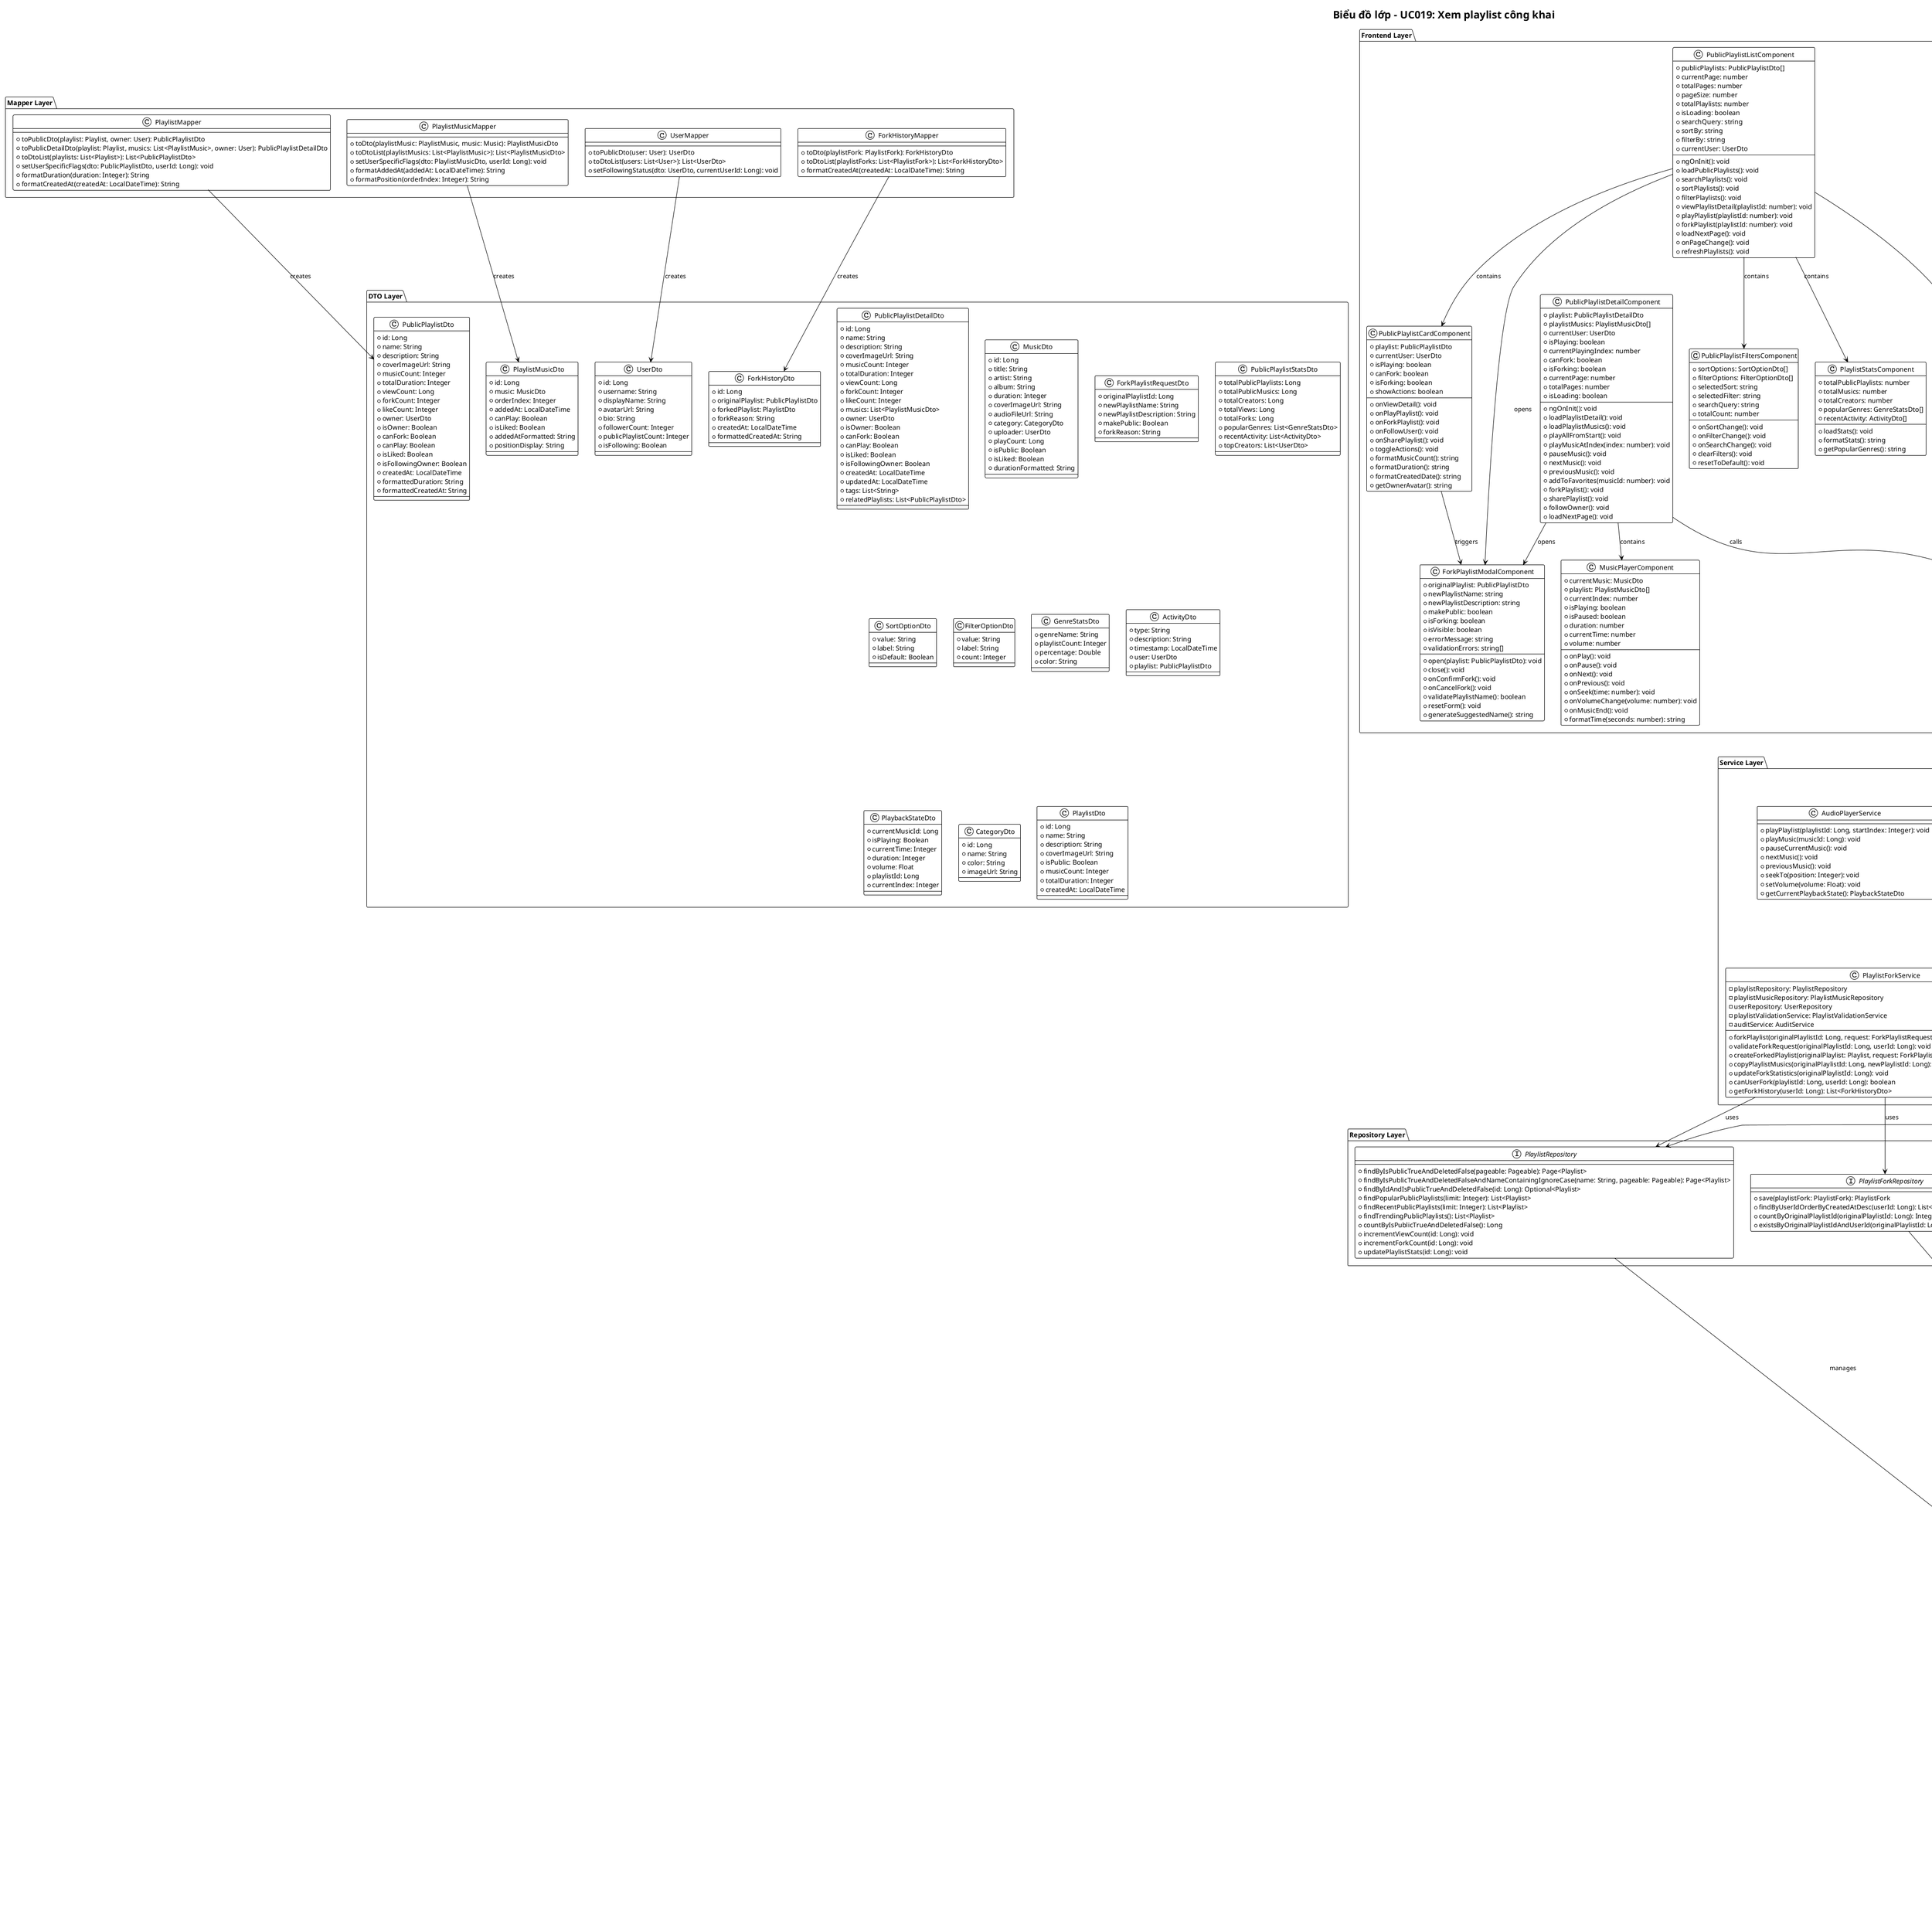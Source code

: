 @startuml UC019-Class-Diagram-Xem-Playlist-Cong-Khai
!theme plain

title Biểu đồ lớp - UC019: Xem playlist công khai

package "Frontend Layer" {
    class PublicPlaylistListComponent {
        +publicPlaylists: PublicPlaylistDto[]
        +currentPage: number
        +totalPages: number
        +pageSize: number
        +totalPlaylists: number
        +isLoading: boolean
        +searchQuery: string
        +sortBy: string
        +filterBy: string
        +currentUser: UserDto
        +ngOnInit(): void
        +loadPublicPlaylists(): void
        +searchPlaylists(): void
        +sortPlaylists(): void
        +filterPlaylists(): void
        +viewPlaylistDetail(playlistId: number): void
        +playPlaylist(playlistId: number): void
        +forkPlaylist(playlistId: number): void
        +loadNextPage(): void
        +onPageChange(): void
        +refreshPlaylists(): void
    }

    class PublicPlaylistCardComponent {
        +playlist: PublicPlaylistDto
        +currentUser: UserDto
        +isPlaying: boolean
        +canFork: boolean
        +isForking: boolean
        +showActions: boolean
        +onViewDetail(): void
        +onPlayPlaylist(): void
        +onForkPlaylist(): void
        +onFollowUser(): void
        +onSharePlaylist(): void
        +toggleActions(): void
        +formatMusicCount(): string
        +formatDuration(): string
        +formatCreatedDate(): string
        +getOwnerAvatar(): string
    }

    class PublicPlaylistDetailComponent {
        +playlist: PublicPlaylistDetailDto
        +playlistMusics: PlaylistMusicDto[]
        +currentUser: UserDto
        +isPlaying: boolean
        +currentPlayingIndex: number
        +canFork: boolean
        +isForking: boolean
        +currentPage: number
        +totalPages: number
        +isLoading: boolean
        +ngOnInit(): void
        +loadPlaylistDetail(): void
        +loadPlaylistMusics(): void
        +playAllFromStart(): void
        +playMusicAtIndex(index: number): void
        +pauseMusic(): void
        +nextMusic(): void
        +previousMusic(): void
        +addToFavorites(musicId: number): void
        +forkPlaylist(): void
        +sharePlaylist(): void
        +followOwner(): void
        +loadNextPage(): void
    }

    class ForkPlaylistModalComponent {
        +originalPlaylist: PublicPlaylistDto
        +newPlaylistName: string
        +newPlaylistDescription: string
        +makePublic: boolean
        +isForking: boolean
        +isVisible: boolean
        +errorMessage: string
        +validationErrors: string[]
        +open(playlist: PublicPlaylistDto): void
        +close(): void
        +onConfirmFork(): void
        +onCancelFork(): void
        +validatePlaylistName(): boolean
        +resetForm(): void
        +generateSuggestedName(): string
    }

    class PublicPlaylistFiltersComponent {
        +sortOptions: SortOptionDto[]
        +filterOptions: FilterOptionDto[]
        +selectedSort: string
        +selectedFilter: string
        +searchQuery: string
        +totalCount: number
        +onSortChange(): void
        +onFilterChange(): void
        +onSearchChange(): void
        +clearFilters(): void
        +resetToDefault(): void
    }

    class PlaylistStatsComponent {
        +totalPublicPlaylists: number
        +totalMusics: number
        +totalCreators: number
        +popularGenres: GenreStatsDto[]
        +recentActivity: ActivityDto[]
        +loadStats(): void
        +formatStats(): string
        +getPopularGenres(): string
    }

    class MusicPlayerComponent {
        +currentMusic: MusicDto
        +playlist: PlaylistMusicDto[]
        +currentIndex: number
        +isPlaying: boolean
        +isPaused: boolean
        +duration: number
        +currentTime: number
        +volume: number
        +onPlay(): void
        +onPause(): void
        +onNext(): void
        +onPrevious(): void
        +onSeek(time: number): void
        +onVolumeChange(volume: number): void
        +onMusicEnd(): void
        +formatTime(seconds: number): string
    }
}

package "Backend Controller Layer" {
    class PublicPlaylistController {
        -publicPlaylistService: PublicPlaylistService
        +getPublicPlaylists(pageable: Pageable, sortBy: String, filterBy: String): ResponseEntity<Page<PublicPlaylistDto>>
        +searchPublicPlaylists(query: String, pageable: Pageable): ResponseEntity<Page<PublicPlaylistDto>>
        +getPublicPlaylistDetail(playlistId: Long): ResponseEntity<PublicPlaylistDetailDto>
        +getPublicPlaylistMusics(playlistId: Long, pageable: Pageable): ResponseEntity<Page<PlaylistMusicDto>>
        +forkPlaylist(playlistId: Long, request: ForkPlaylistRequestDto): ResponseEntity<PlaylistDto>
        +getPublicPlaylistStats(): ResponseEntity<PublicPlaylistStatsDto>
        +getPopularPublicPlaylists(): ResponseEntity<List<PublicPlaylistDto>>
        +getRecentPublicPlaylists(): ResponseEntity<List<PublicPlaylistDto>>
    }
}

package "Service Layer" {
    class PublicPlaylistService {
        -playlistRepository: PlaylistRepository
        -playlistMusicRepository: PlaylistMusicRepository
        -userRepository: UserRepository
        -playlistValidationService: PlaylistValidationService
        -playlistForkService: PlaylistForkService
        -playlistStatsService: PlaylistStatsService
        -playlistMapper: PlaylistMapper
        +getPublicPlaylists(pageable: Pageable, sortBy: String, filterBy: String): Page<PublicPlaylistDto>
        +searchPublicPlaylists(query: String, pageable: Pageable): Page<PublicPlaylistDto>
        +getPublicPlaylistDetail(playlistId: Long, userId: Long): PublicPlaylistDetailDto
        +getPublicPlaylistMusics(playlistId: Long, pageable: Pageable): Page<PlaylistMusicDto>
        +canUserForkPlaylist(playlistId: Long, userId: Long): boolean
        +validatePublicPlaylistAccess(playlistId: Long): void
        +getPlaylistOwnerInfo(playlistId: Long): UserDto
        +incrementPlaylistViewCount(playlistId: Long): void
    }

    class PlaylistForkService {
        -playlistRepository: PlaylistRepository
        -playlistMusicRepository: PlaylistMusicRepository
        -userRepository: UserRepository
        -playlistValidationService: PlaylistValidationService
        -auditService: AuditService
        +forkPlaylist(originalPlaylistId: Long, request: ForkPlaylistRequestDto, userId: Long): PlaylistDto
        +validateForkRequest(originalPlaylistId: Long, userId: Long): void
        +createForkedPlaylist(originalPlaylist: Playlist, request: ForkPlaylistRequestDto, userId: Long): Playlist
        +copyPlaylistMusics(originalPlaylistId: Long, newPlaylistId: Long): void
        +updateForkStatistics(originalPlaylistId: Long): void
        +canUserFork(playlistId: Long, userId: Long): boolean
        +getForkHistory(userId: Long): List<ForkHistoryDto>
    }

    class PlaylistValidationService {
        +validatePlaylistIsPublic(playlistId: Long): void
        +validatePlaylistExists(playlistId: Long): void
        +validateUserCanAccessPlaylist(playlistId: Long, userId: Long): void
        +validateForkPermissions(playlistId: Long, userId: Long): void
        +validateForkRequestData(request: ForkPlaylistRequestDto): List<String>
        +validatePlaylistNotEmpty(playlistId: Long): void
        +checkForkNameAvailability(playlistName: String, userId: Long): boolean
    }

    class PlaylistStatsService {
        -playlistRepository: PlaylistRepository
        -playlistMusicRepository: PlaylistMusicRepository
        -userRepository: UserRepository
        +getPublicPlaylistStats(): PublicPlaylistStatsDto
        +getPopularPlaylists(limit: Integer): List<PublicPlaylistDto>
        +getRecentPlaylists(limit: Integer): List<PublicPlaylistDto>
        +getTrendingPlaylists(): List<PublicPlaylistDto>
        +updatePlaylistViewCount(playlistId: Long): void
        +updatePlaylistForkCount(playlistId: Long): void
        +getGenreDistribution(): List<GenreStatsDto>
        +getPlaylistActivity(): List<ActivityDto>
    }

    class UserService {
        +getUserPublicInfo(userId: Long): UserDto
        +followUser(followerId: Long, followeeId: Long): void
        +unfollowUser(followerId: Long, followeeId: Long): void
        +isUserFollowing(followerId: Long, followeeId: Long): boolean
        +getUserFollowerCount(userId: Long): Integer
        +getUserFollowingCount(userId: Long): Integer
    }

    class AudioPlayerService {
        +playPlaylist(playlistId: Long, startIndex: Integer): void
        +playMusic(musicId: Long): void
        +pauseCurrentMusic(): void
        +nextMusic(): void
        +previousMusic(): void
        +seekTo(position: Integer): void
        +setVolume(volume: Float): void
        +getCurrentPlaybackState(): PlaybackStateDto
    }
}

package "Repository Layer" {
    interface PlaylistRepository {
        +findByIsPublicTrueAndDeletedFalse(pageable: Pageable): Page<Playlist>
        +findByIsPublicTrueAndDeletedFalseAndNameContainingIgnoreCase(name: String, pageable: Pageable): Page<Playlist>
        +findByIdAndIsPublicTrueAndDeletedFalse(id: Long): Optional<Playlist>
        +findPopularPublicPlaylists(limit: Integer): List<Playlist>
        +findRecentPublicPlaylists(limit: Integer): List<Playlist>
        +findTrendingPublicPlaylists(): List<Playlist>
        +countByIsPublicTrueAndDeletedFalse(): Long
        +incrementViewCount(id: Long): void
        +incrementForkCount(id: Long): void
        +updatePlaylistStats(id: Long): void
    }

    interface PlaylistMusicRepository {
        +findByPlaylistIdOrderByOrderIndex(playlistId: Long, pageable: Pageable): Page<PlaylistMusic>
        +findByPlaylistIdOrderByOrderIndex(playlistId: Long): List<PlaylistMusic>
        +countByPlaylistId(playlistId: Long): Integer
        +sumDurationByPlaylistId(playlistId: Long): Integer
        +bulkInsertPlaylistMusics(playlistMusics: List<PlaylistMusic>): void
    }

    interface UserRepository {
        +findByIdAndActiveTrueAndDeletedFalse(id: Long): Optional<User>
        +findActivePublicPlaylistCreators(): List<User>
        +countPublicPlaylistsByUserId(userId: Long): Integer
    }

    interface UserFollowRepository {
        +findByFollowerIdAndFolloweeId(followerId: Long, followeeId: Long): Optional<UserFollow>
        +countByFolloweeId(followeeId: Long): Integer
        +countByFollowerId(followerId: Long): Integer
        +save(userFollow: UserFollow): UserFollow
        +deleteByFollowerIdAndFolloweeId(followerId: Long, followeeId: Long): void
    }

    interface PlaylistForkRepository {
        +save(playlistFork: PlaylistFork): PlaylistFork
        +findByUserIdOrderByCreatedAtDesc(userId: Long): List<PlaylistFork>
        +countByOriginalPlaylistId(originalPlaylistId: Long): Integer
        +existsByOriginalPlaylistIdAndUserId(originalPlaylistId: Long, userId: Long): boolean
    }
}

package "Entity Layer" {
    class Playlist {
        -id: Long
        -name: String
        -description: String
        -coverImageUrl: String
        -isPublic: Boolean
        -userId: Long
        -musicCount: Integer
        -totalDuration: Integer
        -viewCount: Long
        -forkCount: Integer
        -likeCount: Integer
        -deleted: Boolean
        -createdAt: LocalDateTime
        -updatedAt: LocalDateTime
        +getId(): Long
        +getName(): String
        +getUserId(): Long
        +isPublic(): Boolean
        +getViewCount(): Long
        +getForkCount(): Integer
        +incrementViewCount(): void
        +incrementForkCount(): void
        +isAccessibleBy(userId: Long): boolean
    }

    class PlaylistMusic {
        -id: Long
        -playlistId: Long
        -musicId: Long
        -orderIndex: Integer
        -addedAt: LocalDateTime
        +getId(): Long
        +getPlaylistId(): Long
        +getMusicId(): Long
        +getOrderIndex(): Integer
        +belongsToPlaylist(playlistId: Long): boolean
    }

    class Music {
        -id: Long
        -title: String
        -artist: String
        -album: String
        -duration: Integer
        -coverImageUrl: String
        -audioFileUrl: String
        -categoryId: Long
        -userId: Long
        -isPublic: Boolean
        -playCount: Long
        -deleted: Boolean
        +getId(): Long
        +getTitle(): String
        +getArtist(): String
        +getDuration(): Integer
        +isPublic(): Boolean
        +getPlayCount(): Long
        +incrementPlayCount(): void
    }

    class User {
        -id: Long
        -username: String
        -email: String
        -displayName: String
        -avatarUrl: String
        -bio: String
        -role: UserRole
        -followerCount: Integer
        -followingCount: Integer
        -publicPlaylistCount: Integer
        -active: Boolean
        +getId(): Long
        +getUsername(): String
        +getDisplayName(): String
        +getAvatarUrl(): String
        +getBio(): String
        +getFollowerCount(): Integer
        +getPublicPlaylistCount(): Integer
        +isActive(): Boolean
    }

    class Category {
        -id: Long
        -name: String
        -color: String
        -imageUrl: String
        -active: Boolean
        +getId(): Long
        +getName(): String
        +getColor(): String
        +getImageUrl(): String
        +isActive(): Boolean
    }

    class UserFollow {
        -id: Long
        -followerId: Long
        -followeeId: Long
        -createdAt: LocalDateTime
        +getId(): Long
        +getFollowerId(): Long
        +getFolloweeId(): Long
        +getCreatedAt(): LocalDateTime
    }

    class PlaylistFork {
        -id: Long
        -originalPlaylistId: Long
        -forkedPlaylistId: Long
        -userId: Long
        -forkReason: String
        -createdAt: LocalDateTime
        +getId(): Long
        +getOriginalPlaylistId(): Long
        +getForkedPlaylistId(): Long
        +getUserId(): Long
        +getForkReason(): String
    }
}

package "DTO Layer" {
    class PublicPlaylistDto {
        +id: Long
        +name: String
        +description: String
        +coverImageUrl: String
        +musicCount: Integer
        +totalDuration: Integer
        +viewCount: Long
        +forkCount: Integer
        +likeCount: Integer
        +owner: UserDto
        +isOwner: Boolean
        +canFork: Boolean
        +canPlay: Boolean
        +isLiked: Boolean
        +isFollowingOwner: Boolean
        +createdAt: LocalDateTime
        +formattedDuration: String
        +formattedCreatedAt: String
    }

    class PublicPlaylistDetailDto {
        +id: Long
        +name: String
        +description: String
        +coverImageUrl: String
        +musicCount: Integer
        +totalDuration: Integer
        +viewCount: Long
        +forkCount: Integer
        +likeCount: Integer
        +musics: List<PlaylistMusicDto>
        +owner: UserDto
        +isOwner: Boolean
        +canFork: Boolean
        +canPlay: Boolean
        +isLiked: Boolean
        +isFollowingOwner: Boolean
        +createdAt: LocalDateTime
        +updatedAt: LocalDateTime
        +tags: List<String>
        +relatedPlaylists: List<PublicPlaylistDto>
    }

    class PlaylistMusicDto {
        +id: Long
        +music: MusicDto
        +orderIndex: Integer
        +addedAt: LocalDateTime
        +canPlay: Boolean
        +isLiked: Boolean
        +addedAtFormatted: String
        +positionDisplay: String
    }

    class MusicDto {
        +id: Long
        +title: String
        +artist: String
        +album: String
        +duration: Integer
        +coverImageUrl: String
        +audioFileUrl: String
        +category: CategoryDto
        +uploader: UserDto
        +playCount: Long
        +isPublic: Boolean
        +isLiked: Boolean
        +durationFormatted: String
    }

    class ForkPlaylistRequestDto {
        +originalPlaylistId: Long
        +newPlaylistName: String
        +newPlaylistDescription: String
        +makePublic: Boolean
        +forkReason: String
    }

    class PublicPlaylistStatsDto {
        +totalPublicPlaylists: Long
        +totalPublicMusics: Long
        +totalCreators: Long
        +totalViews: Long
        +totalForks: Long
        +popularGenres: List<GenreStatsDto>
        +recentActivity: List<ActivityDto>
        +topCreators: List<UserDto>
    }

    class ForkHistoryDto {
        +id: Long
        +originalPlaylist: PublicPlaylistDto
        +forkedPlaylist: PlaylistDto
        +forkReason: String
        +createdAt: LocalDateTime
        +formattedCreatedAt: String
    }

    class SortOptionDto {
        +value: String
        +label: String
        +isDefault: Boolean
    }

    class FilterOptionDto {
        +value: String
        +label: String
        +count: Integer
    }

    class GenreStatsDto {
        +genreName: String
        +playlistCount: Integer
        +percentage: Double
        +color: String
    }

    class ActivityDto {
        +type: String
        +description: String
        +timestamp: LocalDateTime
        +user: UserDto
        +playlist: PublicPlaylistDto
    }

    class PlaybackStateDto {
        +currentMusicId: Long
        +isPlaying: Boolean
        +currentTime: Integer
        +duration: Integer
        +volume: Float
        +playlistId: Long
        +currentIndex: Integer
    }

    class UserDto {
        +id: Long
        +username: String
        +displayName: String
        +avatarUrl: String
        +bio: String
        +followerCount: Integer
        +publicPlaylistCount: Integer
        +isFollowing: Boolean
    }

    class CategoryDto {
        +id: Long
        +name: String
        +color: String
        +imageUrl: String
    }

    class PlaylistDto {
        +id: Long
        +name: String
        +description: String
        +coverImageUrl: String
        +isPublic: Boolean
        +musicCount: Integer
        +totalDuration: Integer
        +createdAt: LocalDateTime
    }
}

package "Mapper Layer" {
    class PlaylistMapper {
        +toPublicDto(playlist: Playlist, owner: User): PublicPlaylistDto
        +toPublicDetailDto(playlist: Playlist, musics: List<PlaylistMusic>, owner: User): PublicPlaylistDetailDto
        +toDtoList(playlists: List<Playlist>): List<PublicPlaylistDto>
        +setUserSpecificFlags(dto: PublicPlaylistDto, userId: Long): void
        +formatDuration(duration: Integer): String
        +formatCreatedAt(createdAt: LocalDateTime): String
    }

    class PlaylistMusicMapper {
        +toDto(playlistMusic: PlaylistMusic, music: Music): PlaylistMusicDto
        +toDtoList(playlistMusics: List<PlaylistMusic>): List<PlaylistMusicDto>
        +setUserSpecificFlags(dto: PlaylistMusicDto, userId: Long): void
        +formatAddedAt(addedAt: LocalDateTime): String
        +formatPosition(orderIndex: Integer): String
    }

    class UserMapper {
        +toPublicDto(user: User): UserDto
        +toDtoList(users: List<User>): List<UserDto>
        +setFollowingStatus(dto: UserDto, currentUserId: Long): void
    }

    class ForkHistoryMapper {
        +toDto(playlistFork: PlaylistFork): ForkHistoryDto
        +toDtoList(playlistForks: List<PlaylistFork>): List<ForkHistoryDto>
        +formatCreatedAt(createdAt: LocalDateTime): String
    }
}

' Relationships
PublicPlaylistListComponent --> PublicPlaylistCardComponent : contains
PublicPlaylistListComponent --> PublicPlaylistFiltersComponent : contains
PublicPlaylistListComponent --> PlaylistStatsComponent : contains
PublicPlaylistListComponent --> ForkPlaylistModalComponent : opens

PublicPlaylistDetailComponent --> MusicPlayerComponent : contains
PublicPlaylistDetailComponent --> ForkPlaylistModalComponent : opens

PublicPlaylistCardComponent --> ForkPlaylistModalComponent : triggers

PublicPlaylistListComponent --> PublicPlaylistController : calls
PublicPlaylistDetailComponent --> PublicPlaylistController : calls

PublicPlaylistController --> PublicPlaylistService : uses

PublicPlaylistService --> PlaylistRepository : uses
PublicPlaylistService --> PlaylistMusicRepository : uses
PublicPlaylistService --> UserRepository : uses
PublicPlaylistService --> PlaylistValidationService : uses
PublicPlaylistService --> PlaylistForkService : uses
PublicPlaylistService --> PlaylistStatsService : uses

PlaylistForkService --> PlaylistRepository : uses
PlaylistForkService --> PlaylistMusicRepository : uses
PlaylistForkService --> PlaylistForkRepository : uses
PlaylistForkService --> UserRepository : uses

PlaylistStatsService --> UserFollowRepository : uses

UserService --> UserFollowRepository : uses

PlaylistRepository --> Playlist : manages
PlaylistMusicRepository --> PlaylistMusic : manages
UserRepository --> User : manages
UserFollowRepository --> UserFollow : manages
PlaylistForkRepository --> PlaylistFork : manages

Playlist --> User : belongs to
PlaylistMusic --> Playlist : belongs to
PlaylistMusic --> Music : references
Music --> Category : belongs to
Music --> User : uploaded by
UserFollow --> User : follower/followee relationship
PlaylistFork --> Playlist : original/forked relationship
PlaylistFork --> User : belongs to

PlaylistMapper --> PublicPlaylistDto : creates
PlaylistMusicMapper --> PlaylistMusicDto : creates
UserMapper --> UserDto : creates
ForkHistoryMapper --> ForkHistoryDto : creates

@enduml
